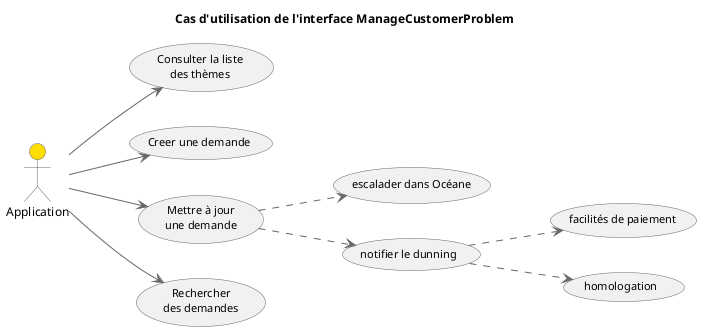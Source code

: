 @startuml

left to right direction

title Cas d'utilisation de l'interface ManageCustomerProblem

skinparam titleFontSize 12
 
skinparam actor {
backgroundColor #FEDE00
borderColor #666666
fontName arial
fontSize 12
}

skinparam usecase {
borderColor #666666
arrowColor #666666
fontName arial
fontSize 11
}

actor Application
Application -down-> (Consulter la liste\ndes thèmes)
Application -down-> (Creer une demande)
Application -down-> (Mettre à jour\nune demande)
Application -down-> (Rechercher\ndes demandes)
(Mettre à jour\nune demande) ..> (escalader dans Océane)
(Mettre à jour\nune demande) ..> (notifier le dunning)
(notifier le dunning) ..> (facilités de paiement)
(notifier le dunning) ..> (homologation)

@enduml
